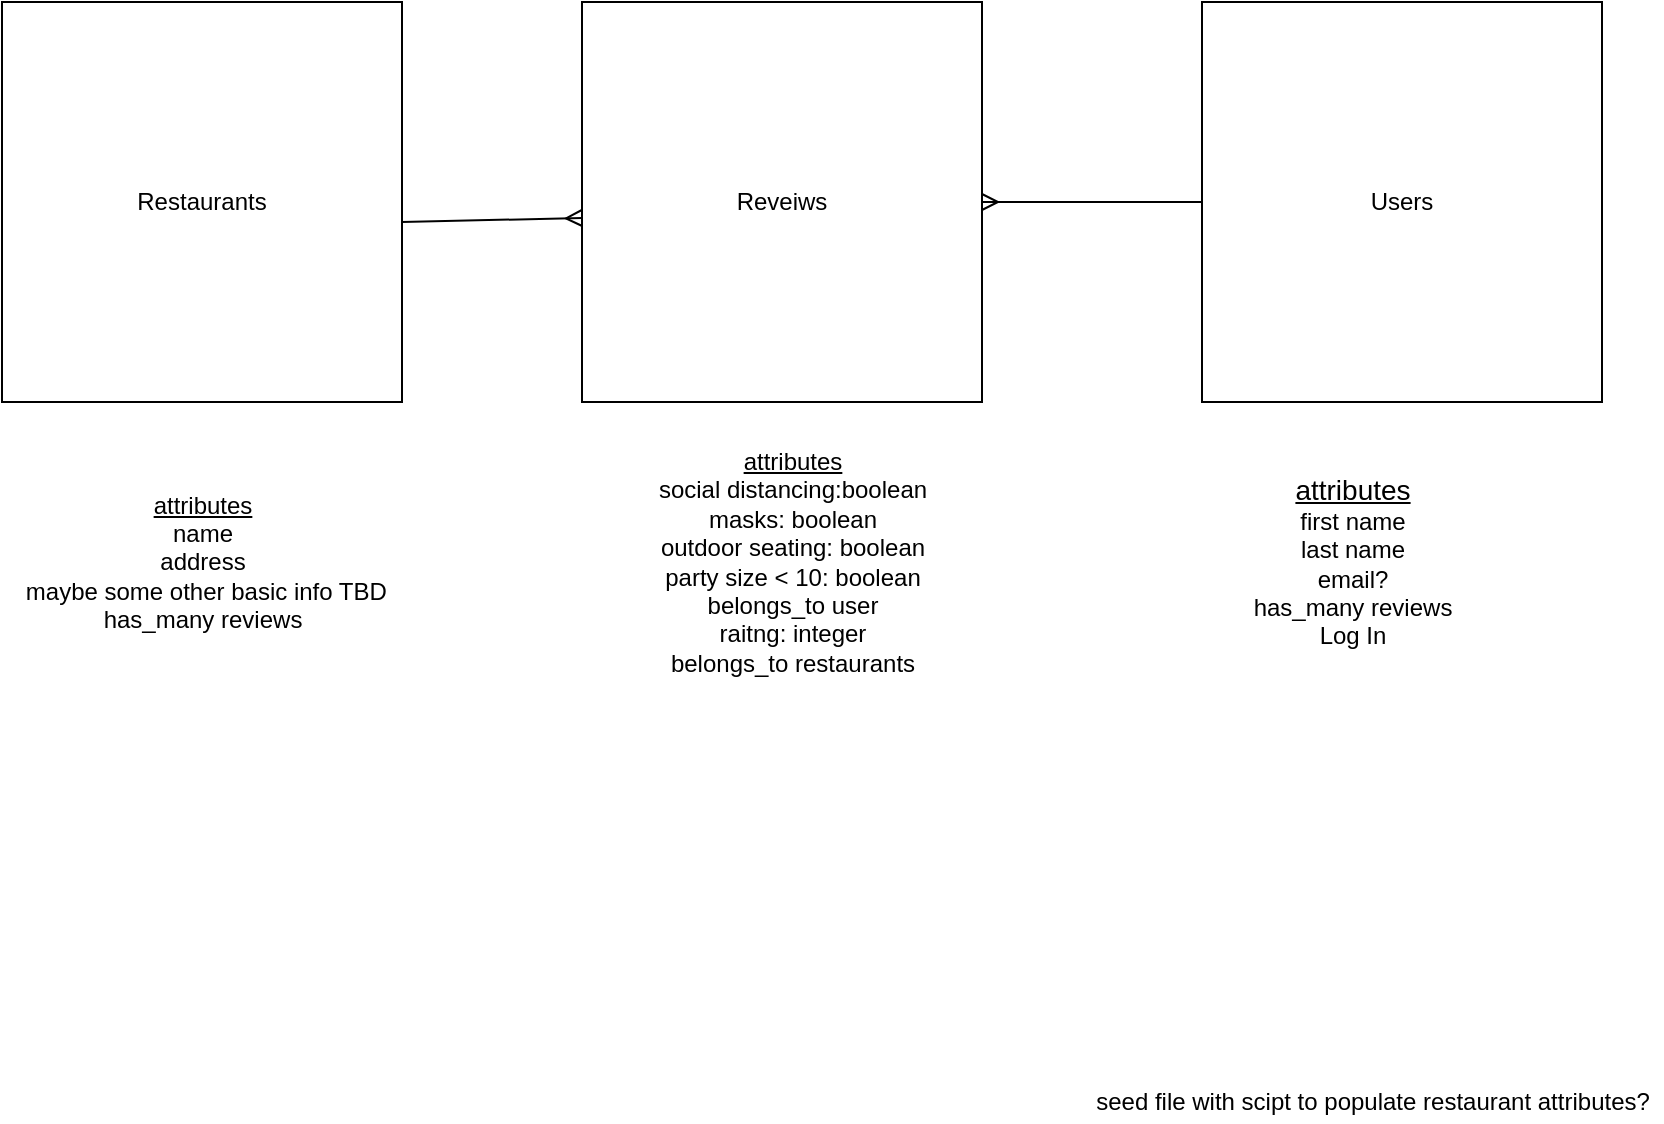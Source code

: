 <mxfile version="13.7.9" type="github">
  <diagram id="hovLEJ-dNR2mSK_s2hqZ" name="Page-1">
    <mxGraphModel dx="778" dy="526" grid="1" gridSize="10" guides="1" tooltips="1" connect="1" arrows="1" fold="1" page="1" pageScale="1" pageWidth="850" pageHeight="1100" math="0" shadow="0">
      <root>
        <mxCell id="0" />
        <mxCell id="1" parent="0" />
        <mxCell id="yNtRE2YVVB5kZNCRv-Dg-1" value="Restaurants" style="whiteSpace=wrap;html=1;aspect=fixed;" vertex="1" parent="1">
          <mxGeometry x="40" y="120" width="200" height="200" as="geometry" />
        </mxCell>
        <mxCell id="yNtRE2YVVB5kZNCRv-Dg-2" value="Reveiws" style="whiteSpace=wrap;html=1;aspect=fixed;" vertex="1" parent="1">
          <mxGeometry x="330" y="120" width="200" height="200" as="geometry" />
        </mxCell>
        <mxCell id="yNtRE2YVVB5kZNCRv-Dg-3" value="" style="endArrow=ERmany;html=1;endFill=0;" edge="1" parent="1">
          <mxGeometry width="50" height="50" relative="1" as="geometry">
            <mxPoint x="240" y="230" as="sourcePoint" />
            <mxPoint x="330" y="228" as="targetPoint" />
          </mxGeometry>
        </mxCell>
        <mxCell id="yNtRE2YVVB5kZNCRv-Dg-4" value="&lt;u&gt;attributes&lt;br&gt;&lt;/u&gt;name&lt;br&gt;address&lt;br&gt;&amp;nbsp;maybe some other basic info TBD&lt;br&gt;has_many reviews" style="text;html=1;align=center;verticalAlign=middle;resizable=0;points=[];autosize=1;" vertex="1" parent="1">
          <mxGeometry x="40" y="360" width="200" height="80" as="geometry" />
        </mxCell>
        <mxCell id="yNtRE2YVVB5kZNCRv-Dg-5" value="&lt;u&gt;attributes&lt;br&gt;&lt;/u&gt;social distancing:boolean&lt;br&gt;masks: boolean&lt;br&gt;outdoor seating: boolean&lt;br&gt;party size &amp;lt; 10: boolean&lt;br&gt;belongs_to user&lt;br&gt;raitng: integer&lt;br&gt;belongs_to restaurants" style="text;html=1;align=center;verticalAlign=middle;resizable=0;points=[];autosize=1;" vertex="1" parent="1">
          <mxGeometry x="360" y="340" width="150" height="120" as="geometry" />
        </mxCell>
        <mxCell id="yNtRE2YVVB5kZNCRv-Dg-6" value="seed file with scipt to populate restaurant attributes?" style="text;html=1;align=center;verticalAlign=middle;resizable=0;points=[];autosize=1;" vertex="1" parent="1">
          <mxGeometry x="580" y="660" width="290" height="20" as="geometry" />
        </mxCell>
        <mxCell id="yNtRE2YVVB5kZNCRv-Dg-13" style="edgeStyle=orthogonalEdgeStyle;rounded=0;orthogonalLoop=1;jettySize=auto;html=1;exitX=0;exitY=0.5;exitDx=0;exitDy=0;endArrow=ERmany;endFill=0;" edge="1" parent="1" source="yNtRE2YVVB5kZNCRv-Dg-8" target="yNtRE2YVVB5kZNCRv-Dg-2">
          <mxGeometry relative="1" as="geometry">
            <Array as="points">
              <mxPoint x="720" y="220" />
            </Array>
          </mxGeometry>
        </mxCell>
        <mxCell id="yNtRE2YVVB5kZNCRv-Dg-8" value="Users" style="whiteSpace=wrap;html=1;aspect=fixed;" vertex="1" parent="1">
          <mxGeometry x="640" y="120" width="200" height="200" as="geometry" />
        </mxCell>
        <mxCell id="yNtRE2YVVB5kZNCRv-Dg-9" value="&lt;u&gt;&lt;font style=&quot;font-size: 14px&quot;&gt;attributes&lt;/font&gt;&lt;br&gt;&lt;/u&gt;first name&lt;br&gt;last name&lt;br&gt;email?&lt;br&gt;has_many reviews&lt;br&gt;Log In" style="text;html=1;align=center;verticalAlign=middle;resizable=0;points=[];autosize=1;" vertex="1" parent="1">
          <mxGeometry x="660" y="355" width="110" height="90" as="geometry" />
        </mxCell>
      </root>
    </mxGraphModel>
  </diagram>
</mxfile>
